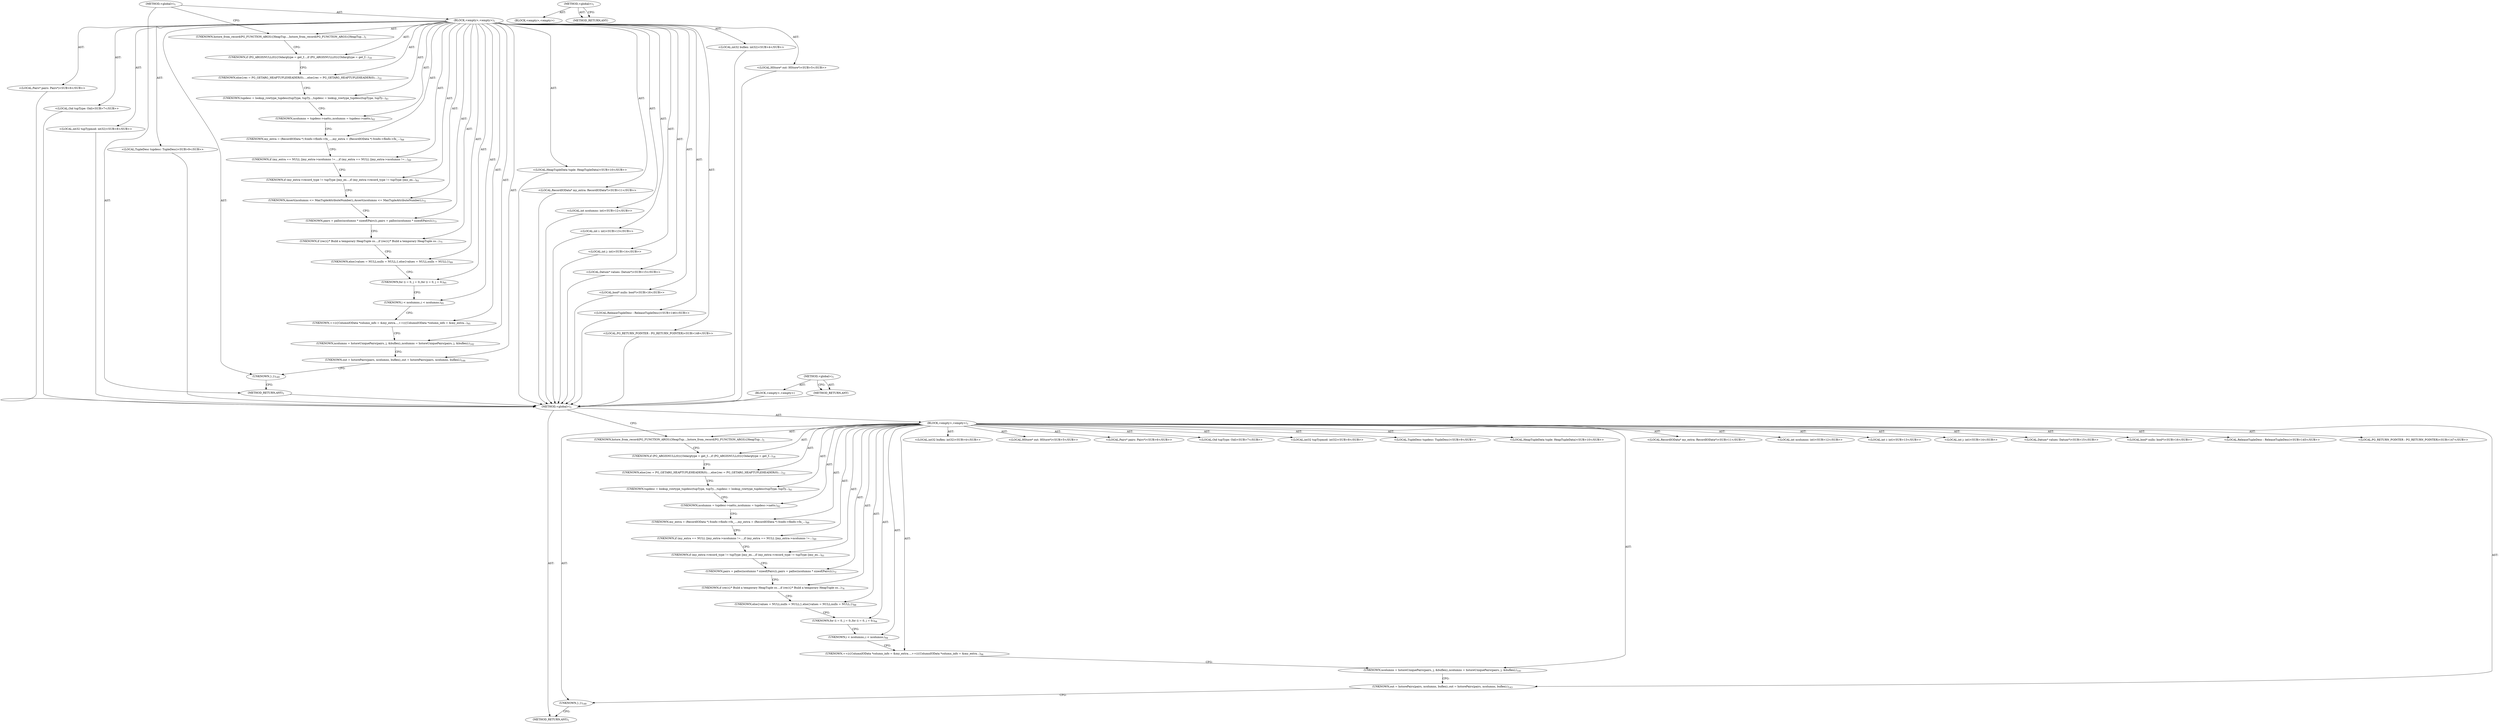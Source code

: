 digraph "&lt;global&gt;" {
vulnerable_6 [label=<(METHOD,&lt;global&gt;)<SUB>1</SUB>>];
vulnerable_7 [label=<(BLOCK,&lt;empty&gt;,&lt;empty&gt;)<SUB>1</SUB>>];
vulnerable_8 [label=<(UNKNOWN,hstore_from_record(PG_FUNCTION_ARGS)
{
	HeapTup...,hstore_from_record(PG_FUNCTION_ARGS)
{
	HeapTup...)<SUB>1</SUB>>];
vulnerable_9 [label="<(LOCAL,int32 buflen: int32)<SUB>4</SUB>>"];
vulnerable_10 [label="<(LOCAL,HStore* out: HStore*)<SUB>5</SUB>>"];
vulnerable_11 [label="<(LOCAL,Pairs* pairs: Pairs*)<SUB>6</SUB>>"];
vulnerable_12 [label="<(LOCAL,Oid tupType: Oid)<SUB>7</SUB>>"];
vulnerable_13 [label="<(LOCAL,int32 tupTypmod: int32)<SUB>8</SUB>>"];
vulnerable_14 [label="<(LOCAL,TupleDesc tupdesc: TupleDesc)<SUB>9</SUB>>"];
vulnerable_15 [label="<(LOCAL,HeapTupleData tuple: HeapTupleData)<SUB>10</SUB>>"];
vulnerable_16 [label="<(LOCAL,RecordIOData* my_extra: RecordIOData*)<SUB>11</SUB>>"];
vulnerable_17 [label="<(LOCAL,int ncolumns: int)<SUB>12</SUB>>"];
vulnerable_18 [label="<(LOCAL,int i: int)<SUB>13</SUB>>"];
vulnerable_19 [label="<(LOCAL,int j: int)<SUB>14</SUB>>"];
vulnerable_20 [label="<(LOCAL,Datum* values: Datum*)<SUB>15</SUB>>"];
vulnerable_21 [label="<(LOCAL,bool* nulls: bool*)<SUB>16</SUB>>"];
vulnerable_22 [label=<(UNKNOWN,if (PG_ARGISNULL(0))
	{
		Oid			argtype = get_f...,if (PG_ARGISNULL(0))
	{
		Oid			argtype = get_f...)<SUB>18</SUB>>];
vulnerable_23 [label=<(UNKNOWN,else
	{
		rec = PG_GETARG_HEAPTUPLEHEADER(0);

...,else
	{
		rec = PG_GETARG_HEAPTUPLEHEADER(0);

...)<SUB>32</SUB>>];
vulnerable_24 [label=<(UNKNOWN,tupdesc = lookup_rowtype_tupdesc(tupType, tupTy...,tupdesc = lookup_rowtype_tupdesc(tupType, tupTy...)<SUB>41</SUB>>];
vulnerable_25 [label=<(UNKNOWN,ncolumns = tupdesc-&gt;natts;,ncolumns = tupdesc-&gt;natts;)<SUB>42</SUB>>];
vulnerable_26 [label=<(UNKNOWN,my_extra = (RecordIOData *) fcinfo-&gt;flinfo-&gt;fn_...,my_extra = (RecordIOData *) fcinfo-&gt;flinfo-&gt;fn_...)<SUB>48</SUB>>];
vulnerable_27 [label=<(UNKNOWN,if (my_extra == NULL ||
		my_extra-&gt;ncolumns !=...,if (my_extra == NULL ||
		my_extra-&gt;ncolumns !=...)<SUB>49</SUB>>];
vulnerable_28 [label=<(UNKNOWN,if (my_extra-&gt;record_type != tupType ||
		my_ex...,if (my_extra-&gt;record_type != tupType ||
		my_ex...)<SUB>61</SUB>>];
vulnerable_29 [label=<(UNKNOWN,pairs = palloc(ncolumns * sizeof(Pairs));,pairs = palloc(ncolumns * sizeof(Pairs));)<SUB>72</SUB>>];
vulnerable_30 [label=<(UNKNOWN,if (rec)
	{
		/* Build a temporary HeapTuple co...,if (rec)
	{
		/* Build a temporary HeapTuple co...)<SUB>74</SUB>>];
vulnerable_31 [label=<(UNKNOWN,else
	{
		values = NULL;
		nulls = NULL;
	},else
	{
		values = NULL;
		nulls = NULL;
	})<SUB>88</SUB>>];
vulnerable_32 [label=<(UNKNOWN,for (i = 0, j = 0;,for (i = 0, j = 0;)<SUB>94</SUB>>];
vulnerable_33 [label=<(UNKNOWN,i &lt; ncolumns;,i &lt; ncolumns;)<SUB>94</SUB>>];
vulnerable_34 [label=<(UNKNOWN,++i)
	{
		ColumnIOData *column_info = &amp;my_extra...,++i)
	{
		ColumnIOData *column_info = &amp;my_extra...)<SUB>94</SUB>>];
vulnerable_35 [label=<(UNKNOWN,ncolumns = hstoreUniquePairs(pairs, j, &amp;buflen);,ncolumns = hstoreUniquePairs(pairs, j, &amp;buflen);)<SUB>141</SUB>>];
vulnerable_36 [label=<(UNKNOWN,out = hstorePairs(pairs, ncolumns, buflen);,out = hstorePairs(pairs, ncolumns, buflen);)<SUB>143</SUB>>];
vulnerable_37 [label="<(LOCAL,ReleaseTupleDesc : ReleaseTupleDesc)<SUB>145</SUB>>"];
vulnerable_38 [label="<(LOCAL,PG_RETURN_POINTER : PG_RETURN_POINTER)<SUB>147</SUB>>"];
vulnerable_39 [label=<(UNKNOWN,},})<SUB>148</SUB>>];
vulnerable_40 [label=<(METHOD_RETURN,ANY)<SUB>1</SUB>>];
vulnerable_69 [label=<(METHOD,&lt;global&gt;)<SUB>1</SUB>>];
vulnerable_70 [label=<(BLOCK,&lt;empty&gt;,&lt;empty&gt;)>];
vulnerable_71 [label=<(METHOD_RETURN,ANY)>];
fixed_6 [label=<(METHOD,&lt;global&gt;)<SUB>1</SUB>>];
fixed_7 [label=<(BLOCK,&lt;empty&gt;,&lt;empty&gt;)<SUB>1</SUB>>];
fixed_8 [label=<(UNKNOWN,hstore_from_record(PG_FUNCTION_ARGS)
{
	HeapTup...,hstore_from_record(PG_FUNCTION_ARGS)
{
	HeapTup...)<SUB>1</SUB>>];
fixed_9 [label="<(LOCAL,int32 buflen: int32)<SUB>4</SUB>>"];
fixed_10 [label="<(LOCAL,HStore* out: HStore*)<SUB>5</SUB>>"];
fixed_11 [label="<(LOCAL,Pairs* pairs: Pairs*)<SUB>6</SUB>>"];
fixed_12 [label="<(LOCAL,Oid tupType: Oid)<SUB>7</SUB>>"];
fixed_13 [label="<(LOCAL,int32 tupTypmod: int32)<SUB>8</SUB>>"];
fixed_14 [label="<(LOCAL,TupleDesc tupdesc: TupleDesc)<SUB>9</SUB>>"];
fixed_15 [label="<(LOCAL,HeapTupleData tuple: HeapTupleData)<SUB>10</SUB>>"];
fixed_16 [label="<(LOCAL,RecordIOData* my_extra: RecordIOData*)<SUB>11</SUB>>"];
fixed_17 [label="<(LOCAL,int ncolumns: int)<SUB>12</SUB>>"];
fixed_18 [label="<(LOCAL,int i: int)<SUB>13</SUB>>"];
fixed_19 [label="<(LOCAL,int j: int)<SUB>14</SUB>>"];
fixed_20 [label="<(LOCAL,Datum* values: Datum*)<SUB>15</SUB>>"];
fixed_21 [label="<(LOCAL,bool* nulls: bool*)<SUB>16</SUB>>"];
fixed_22 [label=<(UNKNOWN,if (PG_ARGISNULL(0))
	{
		Oid			argtype = get_f...,if (PG_ARGISNULL(0))
	{
		Oid			argtype = get_f...)<SUB>18</SUB>>];
fixed_23 [label=<(UNKNOWN,else
	{
		rec = PG_GETARG_HEAPTUPLEHEADER(0);

...,else
	{
		rec = PG_GETARG_HEAPTUPLEHEADER(0);

...)<SUB>32</SUB>>];
fixed_24 [label=<(UNKNOWN,tupdesc = lookup_rowtype_tupdesc(tupType, tupTy...,tupdesc = lookup_rowtype_tupdesc(tupType, tupTy...)<SUB>41</SUB>>];
fixed_25 [label=<(UNKNOWN,ncolumns = tupdesc-&gt;natts;,ncolumns = tupdesc-&gt;natts;)<SUB>42</SUB>>];
fixed_26 [label=<(UNKNOWN,my_extra = (RecordIOData *) fcinfo-&gt;flinfo-&gt;fn_...,my_extra = (RecordIOData *) fcinfo-&gt;flinfo-&gt;fn_...)<SUB>48</SUB>>];
fixed_27 [label=<(UNKNOWN,if (my_extra == NULL ||
		my_extra-&gt;ncolumns !=...,if (my_extra == NULL ||
		my_extra-&gt;ncolumns !=...)<SUB>49</SUB>>];
fixed_28 [label=<(UNKNOWN,if (my_extra-&gt;record_type != tupType ||
		my_ex...,if (my_extra-&gt;record_type != tupType ||
		my_ex...)<SUB>61</SUB>>];
fixed_29 [label=<(UNKNOWN,Assert(ncolumns &lt;= MaxTupleAttributeNumber);,Assert(ncolumns &lt;= MaxTupleAttributeNumber);)<SUB>72</SUB>>];
fixed_30 [label=<(UNKNOWN,pairs = palloc(ncolumns * sizeof(Pairs));,pairs = palloc(ncolumns * sizeof(Pairs));)<SUB>73</SUB>>];
fixed_31 [label=<(UNKNOWN,if (rec)
	{
		/* Build a temporary HeapTuple co...,if (rec)
	{
		/* Build a temporary HeapTuple co...)<SUB>75</SUB>>];
fixed_32 [label=<(UNKNOWN,else
	{
		values = NULL;
		nulls = NULL;
	},else
	{
		values = NULL;
		nulls = NULL;
	})<SUB>89</SUB>>];
fixed_33 [label=<(UNKNOWN,for (i = 0, j = 0;,for (i = 0, j = 0;)<SUB>95</SUB>>];
fixed_34 [label=<(UNKNOWN,i &lt; ncolumns;,i &lt; ncolumns;)<SUB>95</SUB>>];
fixed_35 [label=<(UNKNOWN,++i)
	{
		ColumnIOData *column_info = &amp;my_extra...,++i)
	{
		ColumnIOData *column_info = &amp;my_extra...)<SUB>95</SUB>>];
fixed_36 [label=<(UNKNOWN,ncolumns = hstoreUniquePairs(pairs, j, &amp;buflen);,ncolumns = hstoreUniquePairs(pairs, j, &amp;buflen);)<SUB>142</SUB>>];
fixed_37 [label=<(UNKNOWN,out = hstorePairs(pairs, ncolumns, buflen);,out = hstorePairs(pairs, ncolumns, buflen);)<SUB>144</SUB>>];
fixed_38 [label="<(LOCAL,ReleaseTupleDesc : ReleaseTupleDesc)<SUB>146</SUB>>"];
fixed_39 [label="<(LOCAL,PG_RETURN_POINTER : PG_RETURN_POINTER)<SUB>148</SUB>>"];
fixed_40 [label=<(UNKNOWN,},})<SUB>149</SUB>>];
fixed_41 [label=<(METHOD_RETURN,ANY)<SUB>1</SUB>>];
fixed_70 [label=<(METHOD,&lt;global&gt;)<SUB>1</SUB>>];
fixed_71 [label=<(BLOCK,&lt;empty&gt;,&lt;empty&gt;)>];
fixed_72 [label=<(METHOD_RETURN,ANY)>];
vulnerable_6 -> vulnerable_7  [key=0, label="AST: "];
vulnerable_6 -> vulnerable_40  [key=0, label="AST: "];
vulnerable_6 -> vulnerable_8  [key=0, label="CFG: "];
vulnerable_7 -> vulnerable_8  [key=0, label="AST: "];
vulnerable_7 -> vulnerable_9  [key=0, label="AST: "];
vulnerable_7 -> vulnerable_10  [key=0, label="AST: "];
vulnerable_7 -> vulnerable_11  [key=0, label="AST: "];
vulnerable_7 -> vulnerable_12  [key=0, label="AST: "];
vulnerable_7 -> vulnerable_13  [key=0, label="AST: "];
vulnerable_7 -> vulnerable_14  [key=0, label="AST: "];
vulnerable_7 -> vulnerable_15  [key=0, label="AST: "];
vulnerable_7 -> vulnerable_16  [key=0, label="AST: "];
vulnerable_7 -> vulnerable_17  [key=0, label="AST: "];
vulnerable_7 -> vulnerable_18  [key=0, label="AST: "];
vulnerable_7 -> vulnerable_19  [key=0, label="AST: "];
vulnerable_7 -> vulnerable_20  [key=0, label="AST: "];
vulnerable_7 -> vulnerable_21  [key=0, label="AST: "];
vulnerable_7 -> vulnerable_22  [key=0, label="AST: "];
vulnerable_7 -> vulnerable_23  [key=0, label="AST: "];
vulnerable_7 -> vulnerable_24  [key=0, label="AST: "];
vulnerable_7 -> vulnerable_25  [key=0, label="AST: "];
vulnerable_7 -> vulnerable_26  [key=0, label="AST: "];
vulnerable_7 -> vulnerable_27  [key=0, label="AST: "];
vulnerable_7 -> vulnerable_28  [key=0, label="AST: "];
vulnerable_7 -> vulnerable_29  [key=0, label="AST: "];
vulnerable_7 -> vulnerable_30  [key=0, label="AST: "];
vulnerable_7 -> vulnerable_31  [key=0, label="AST: "];
vulnerable_7 -> vulnerable_32  [key=0, label="AST: "];
vulnerable_7 -> vulnerable_33  [key=0, label="AST: "];
vulnerable_7 -> vulnerable_34  [key=0, label="AST: "];
vulnerable_7 -> vulnerable_35  [key=0, label="AST: "];
vulnerable_7 -> vulnerable_36  [key=0, label="AST: "];
vulnerable_7 -> vulnerable_37  [key=0, label="AST: "];
vulnerable_7 -> vulnerable_38  [key=0, label="AST: "];
vulnerable_7 -> vulnerable_39  [key=0, label="AST: "];
vulnerable_8 -> vulnerable_22  [key=0, label="CFG: "];
vulnerable_22 -> vulnerable_23  [key=0, label="CFG: "];
vulnerable_23 -> vulnerable_24  [key=0, label="CFG: "];
vulnerable_24 -> vulnerable_25  [key=0, label="CFG: "];
vulnerable_25 -> vulnerable_26  [key=0, label="CFG: "];
vulnerable_26 -> vulnerable_27  [key=0, label="CFG: "];
vulnerable_27 -> vulnerable_28  [key=0, label="CFG: "];
vulnerable_28 -> vulnerable_29  [key=0, label="CFG: "];
vulnerable_29 -> vulnerable_30  [key=0, label="CFG: "];
vulnerable_30 -> vulnerable_31  [key=0, label="CFG: "];
vulnerable_31 -> vulnerable_32  [key=0, label="CFG: "];
vulnerable_32 -> vulnerable_33  [key=0, label="CFG: "];
vulnerable_33 -> vulnerable_34  [key=0, label="CFG: "];
vulnerable_34 -> vulnerable_35  [key=0, label="CFG: "];
vulnerable_35 -> vulnerable_36  [key=0, label="CFG: "];
vulnerable_36 -> vulnerable_39  [key=0, label="CFG: "];
vulnerable_39 -> vulnerable_40  [key=0, label="CFG: "];
vulnerable_69 -> vulnerable_70  [key=0, label="AST: "];
vulnerable_69 -> vulnerable_71  [key=0, label="AST: "];
vulnerable_69 -> vulnerable_71  [key=1, label="CFG: "];
fixed_6 -> fixed_7  [key=0, label="AST: "];
fixed_6 -> fixed_41  [key=0, label="AST: "];
fixed_6 -> fixed_8  [key=0, label="CFG: "];
fixed_7 -> fixed_8  [key=0, label="AST: "];
fixed_7 -> fixed_9  [key=0, label="AST: "];
fixed_7 -> fixed_10  [key=0, label="AST: "];
fixed_7 -> fixed_11  [key=0, label="AST: "];
fixed_7 -> fixed_12  [key=0, label="AST: "];
fixed_7 -> fixed_13  [key=0, label="AST: "];
fixed_7 -> fixed_14  [key=0, label="AST: "];
fixed_7 -> fixed_15  [key=0, label="AST: "];
fixed_7 -> fixed_16  [key=0, label="AST: "];
fixed_7 -> fixed_17  [key=0, label="AST: "];
fixed_7 -> fixed_18  [key=0, label="AST: "];
fixed_7 -> fixed_19  [key=0, label="AST: "];
fixed_7 -> fixed_20  [key=0, label="AST: "];
fixed_7 -> fixed_21  [key=0, label="AST: "];
fixed_7 -> fixed_22  [key=0, label="AST: "];
fixed_7 -> fixed_23  [key=0, label="AST: "];
fixed_7 -> fixed_24  [key=0, label="AST: "];
fixed_7 -> fixed_25  [key=0, label="AST: "];
fixed_7 -> fixed_26  [key=0, label="AST: "];
fixed_7 -> fixed_27  [key=0, label="AST: "];
fixed_7 -> fixed_28  [key=0, label="AST: "];
fixed_7 -> fixed_29  [key=0, label="AST: "];
fixed_7 -> fixed_30  [key=0, label="AST: "];
fixed_7 -> fixed_31  [key=0, label="AST: "];
fixed_7 -> fixed_32  [key=0, label="AST: "];
fixed_7 -> fixed_33  [key=0, label="AST: "];
fixed_7 -> fixed_34  [key=0, label="AST: "];
fixed_7 -> fixed_35  [key=0, label="AST: "];
fixed_7 -> fixed_36  [key=0, label="AST: "];
fixed_7 -> fixed_37  [key=0, label="AST: "];
fixed_7 -> fixed_38  [key=0, label="AST: "];
fixed_7 -> fixed_39  [key=0, label="AST: "];
fixed_7 -> fixed_40  [key=0, label="AST: "];
fixed_8 -> fixed_22  [key=0, label="CFG: "];
fixed_9 -> vulnerable_6  [key=0];
fixed_10 -> vulnerable_6  [key=0];
fixed_11 -> vulnerable_6  [key=0];
fixed_12 -> vulnerable_6  [key=0];
fixed_13 -> vulnerable_6  [key=0];
fixed_14 -> vulnerable_6  [key=0];
fixed_15 -> vulnerable_6  [key=0];
fixed_16 -> vulnerable_6  [key=0];
fixed_17 -> vulnerable_6  [key=0];
fixed_18 -> vulnerable_6  [key=0];
fixed_19 -> vulnerable_6  [key=0];
fixed_20 -> vulnerable_6  [key=0];
fixed_21 -> vulnerable_6  [key=0];
fixed_22 -> fixed_23  [key=0, label="CFG: "];
fixed_23 -> fixed_24  [key=0, label="CFG: "];
fixed_24 -> fixed_25  [key=0, label="CFG: "];
fixed_25 -> fixed_26  [key=0, label="CFG: "];
fixed_26 -> fixed_27  [key=0, label="CFG: "];
fixed_27 -> fixed_28  [key=0, label="CFG: "];
fixed_28 -> fixed_29  [key=0, label="CFG: "];
fixed_29 -> fixed_30  [key=0, label="CFG: "];
fixed_30 -> fixed_31  [key=0, label="CFG: "];
fixed_31 -> fixed_32  [key=0, label="CFG: "];
fixed_32 -> fixed_33  [key=0, label="CFG: "];
fixed_33 -> fixed_34  [key=0, label="CFG: "];
fixed_34 -> fixed_35  [key=0, label="CFG: "];
fixed_35 -> fixed_36  [key=0, label="CFG: "];
fixed_36 -> fixed_37  [key=0, label="CFG: "];
fixed_37 -> fixed_40  [key=0, label="CFG: "];
fixed_38 -> vulnerable_6  [key=0];
fixed_39 -> vulnerable_6  [key=0];
fixed_40 -> fixed_41  [key=0, label="CFG: "];
fixed_41 -> vulnerable_6  [key=0];
fixed_70 -> fixed_71  [key=0, label="AST: "];
fixed_70 -> fixed_72  [key=0, label="AST: "];
fixed_70 -> fixed_72  [key=1, label="CFG: "];
fixed_71 -> vulnerable_6  [key=0];
fixed_72 -> vulnerable_6  [key=0];
}
